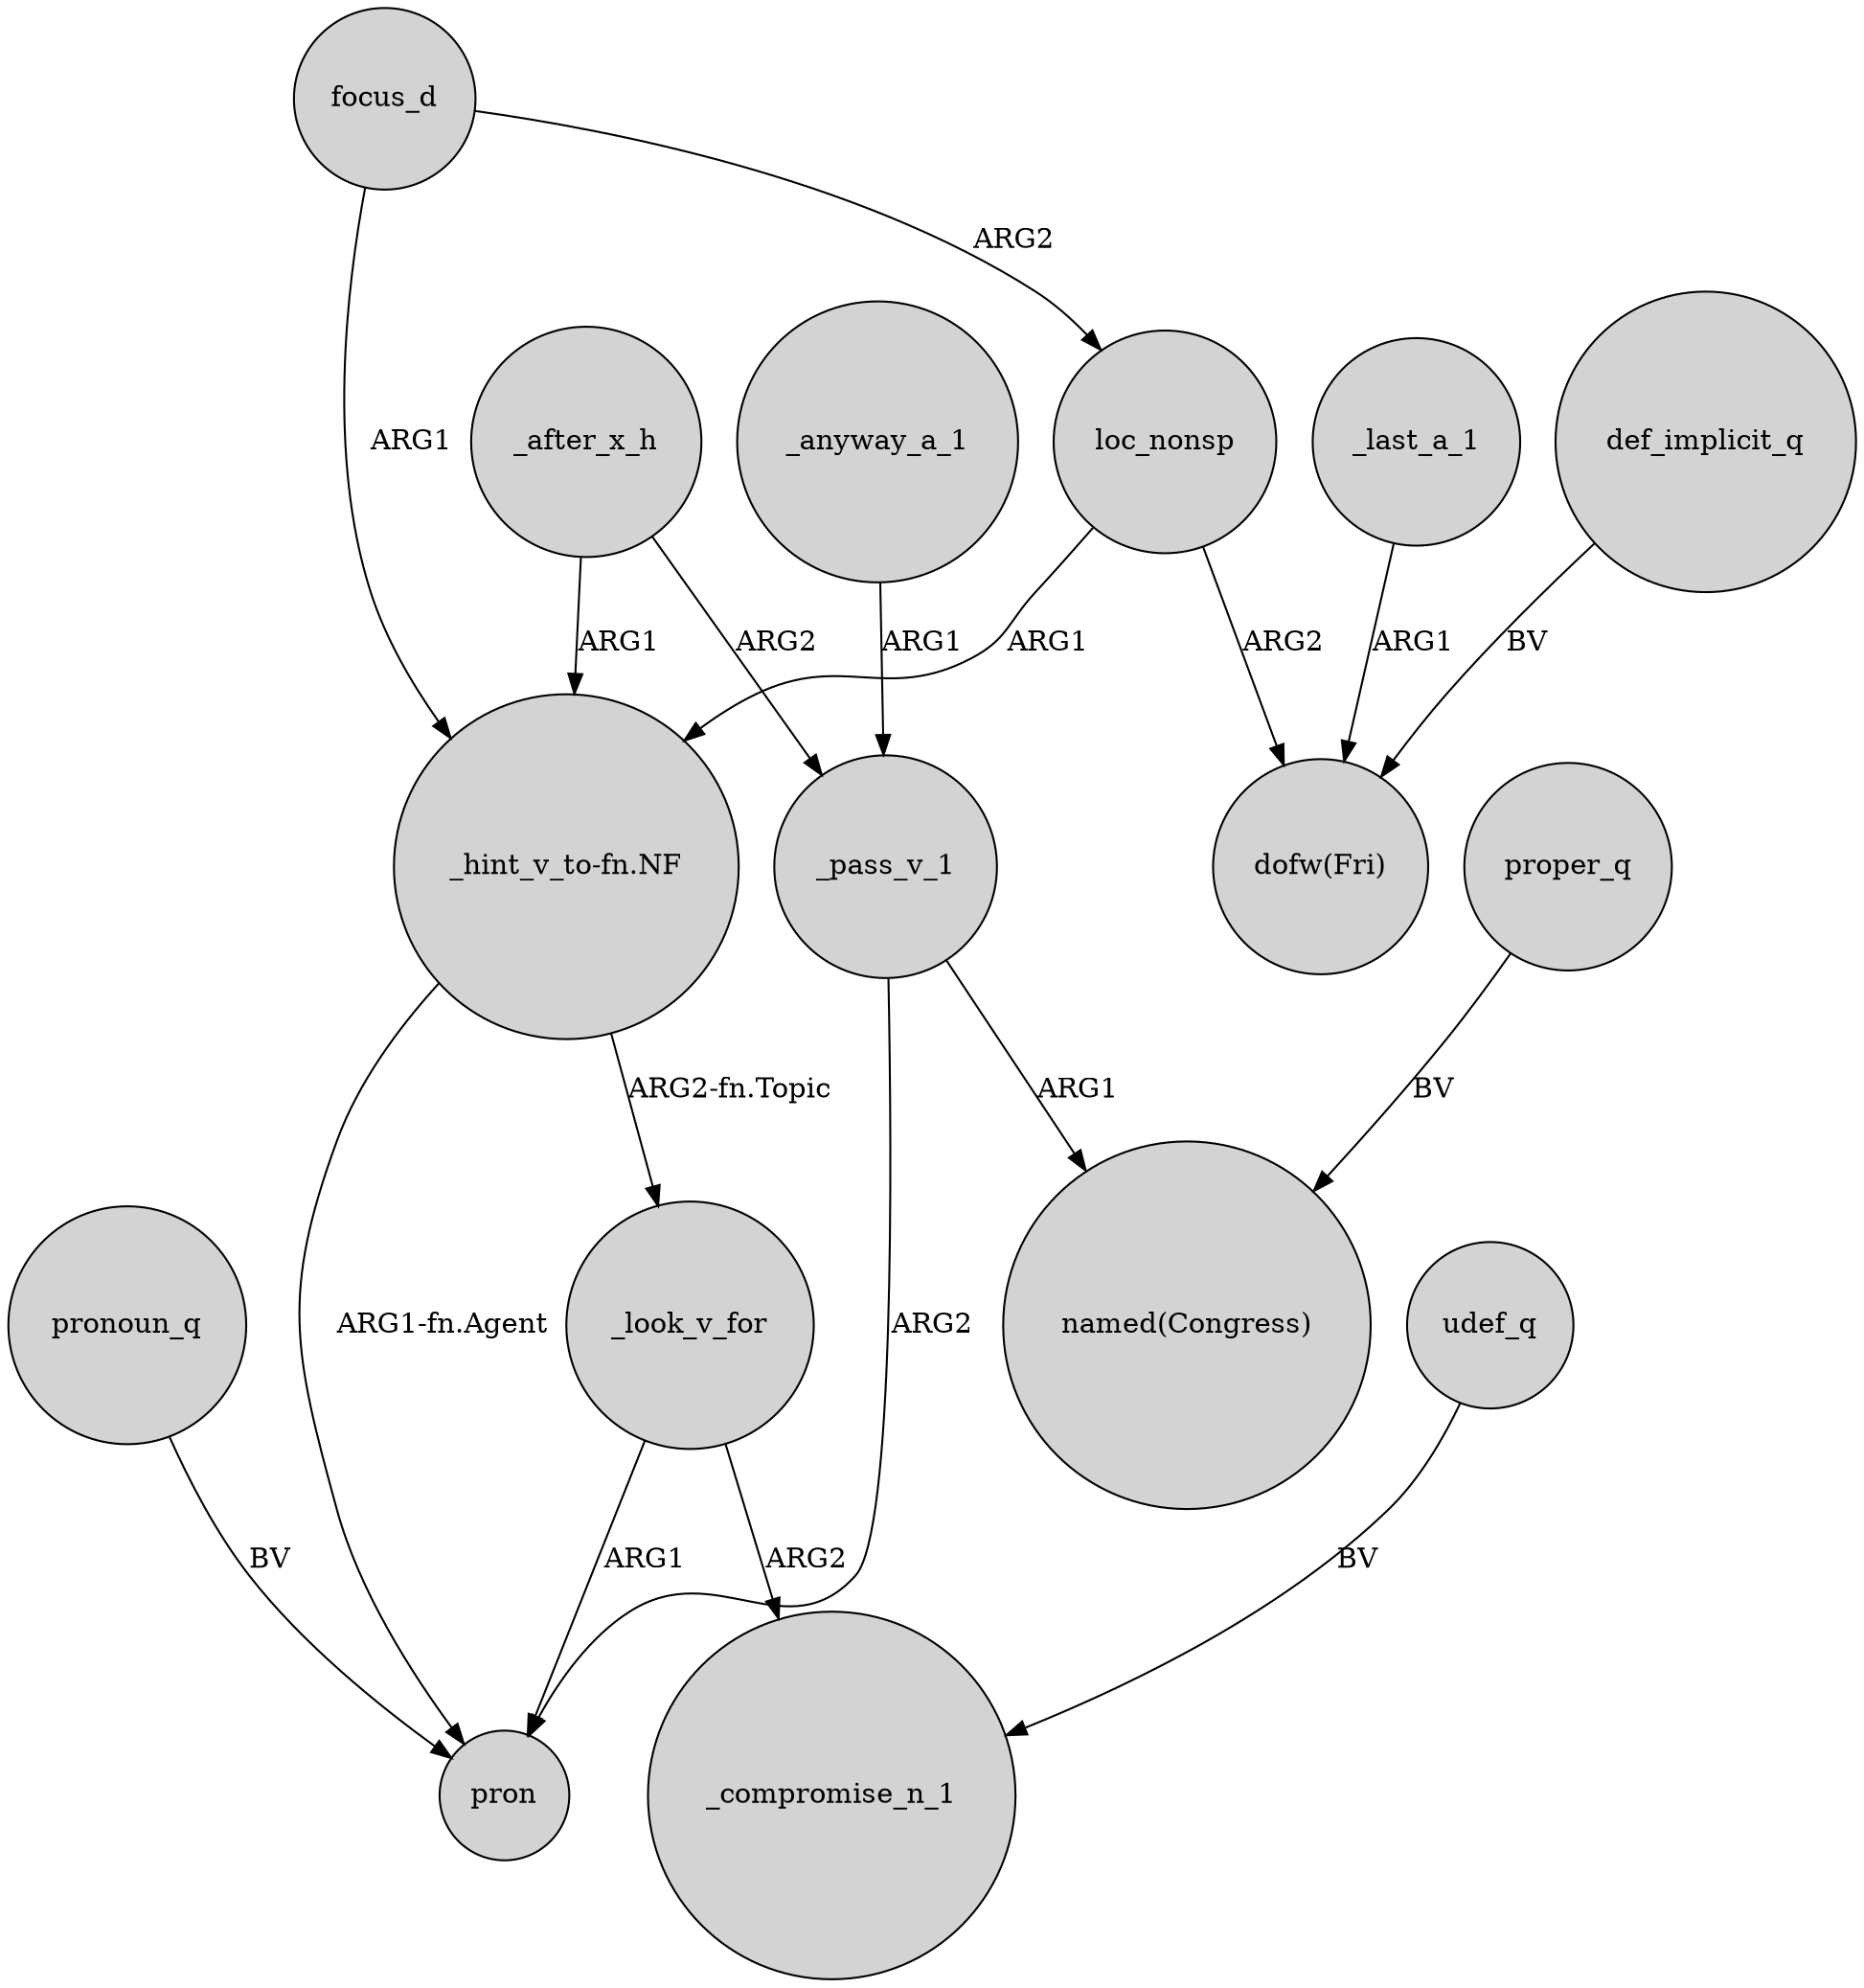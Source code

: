 digraph {
	node [shape=circle style=filled]
	_look_v_for -> pron [label=ARG1]
	udef_q -> _compromise_n_1 [label=BV]
	focus_d -> loc_nonsp [label=ARG2]
	"_hint_v_to-fn.NF" -> pron [label="ARG1-fn.Agent"]
	_pass_v_1 -> "named(Congress)" [label=ARG1]
	_pass_v_1 -> pron [label=ARG2]
	_look_v_for -> _compromise_n_1 [label=ARG2]
	"_hint_v_to-fn.NF" -> _look_v_for [label="ARG2-fn.Topic"]
	_after_x_h -> _pass_v_1 [label=ARG2]
	_anyway_a_1 -> _pass_v_1 [label=ARG1]
	focus_d -> "_hint_v_to-fn.NF" [label=ARG1]
	def_implicit_q -> "dofw(Fri)" [label=BV]
	loc_nonsp -> "dofw(Fri)" [label=ARG2]
	_after_x_h -> "_hint_v_to-fn.NF" [label=ARG1]
	proper_q -> "named(Congress)" [label=BV]
	_last_a_1 -> "dofw(Fri)" [label=ARG1]
	loc_nonsp -> "_hint_v_to-fn.NF" [label=ARG1]
	pronoun_q -> pron [label=BV]
}

